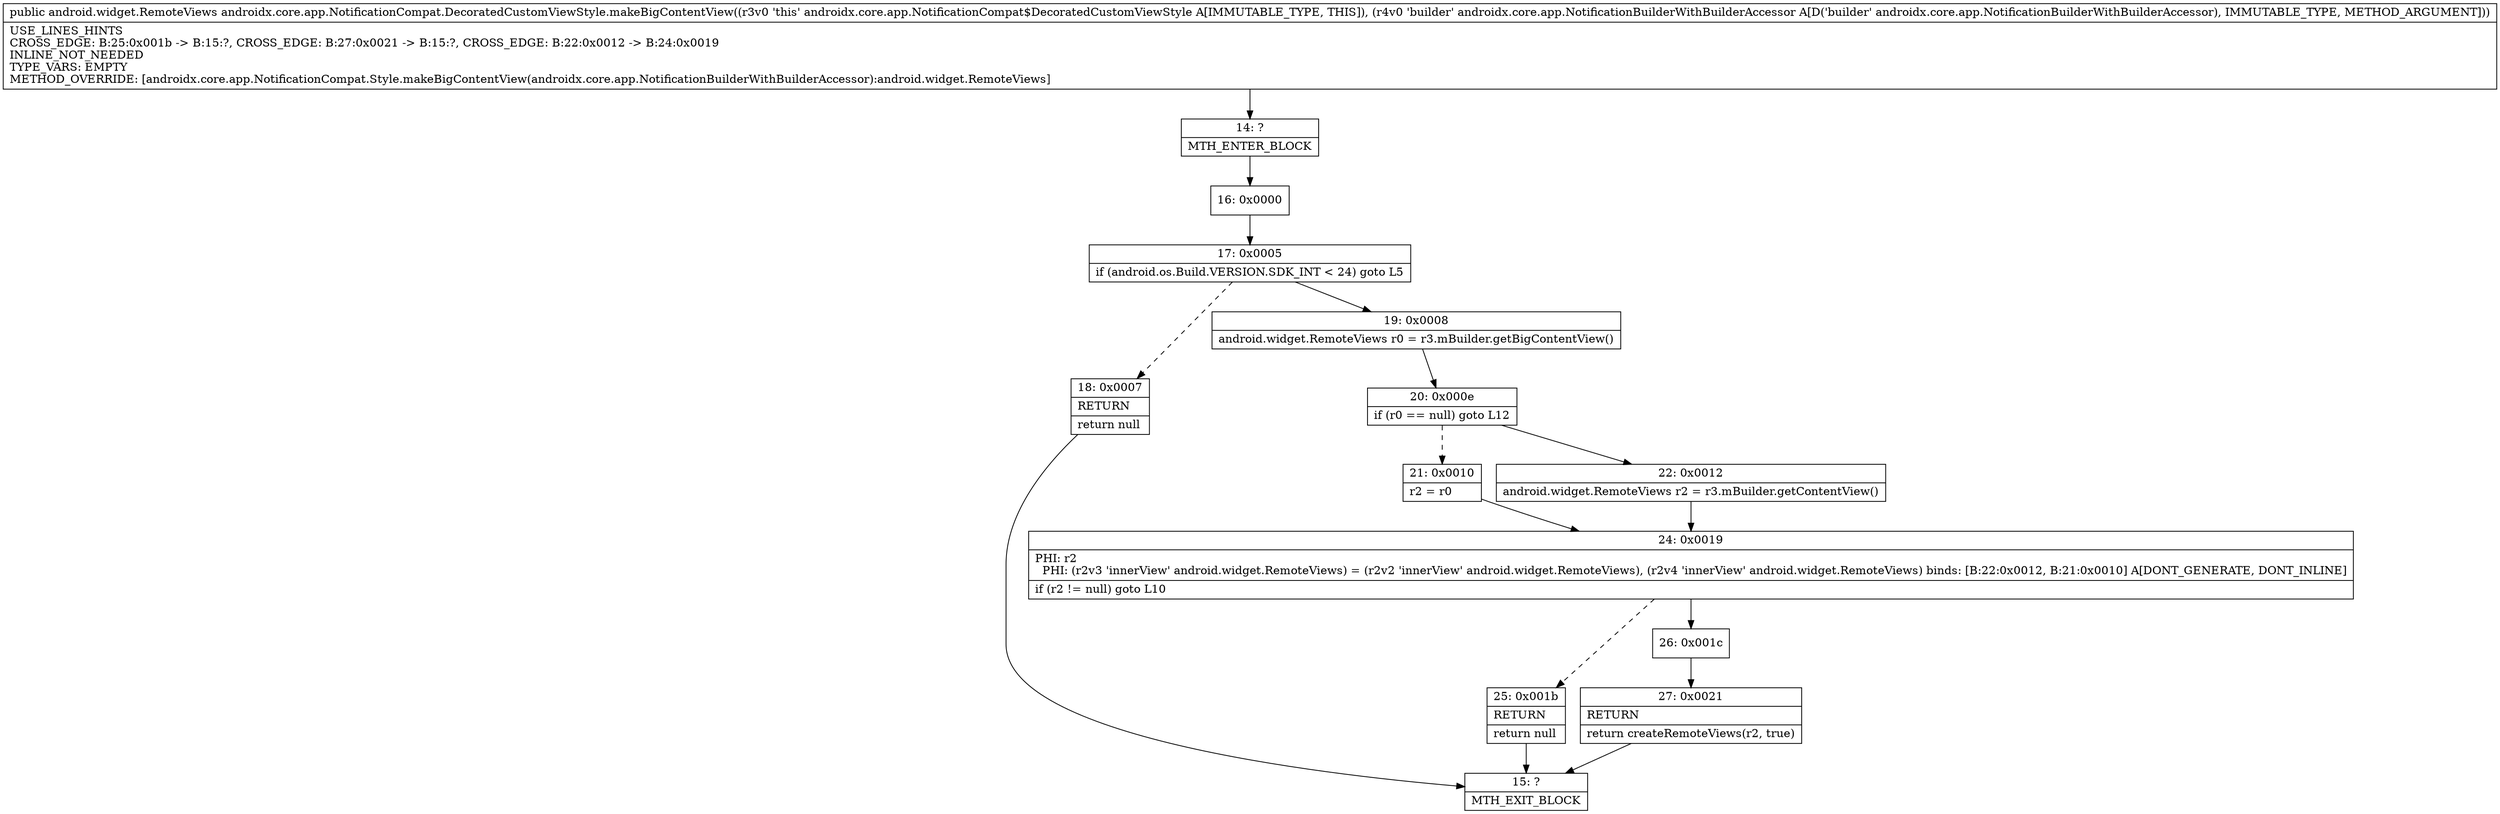 digraph "CFG forandroidx.core.app.NotificationCompat.DecoratedCustomViewStyle.makeBigContentView(Landroidx\/core\/app\/NotificationBuilderWithBuilderAccessor;)Landroid\/widget\/RemoteViews;" {
Node_14 [shape=record,label="{14\:\ ?|MTH_ENTER_BLOCK\l}"];
Node_16 [shape=record,label="{16\:\ 0x0000}"];
Node_17 [shape=record,label="{17\:\ 0x0005|if (android.os.Build.VERSION.SDK_INT \< 24) goto L5\l}"];
Node_18 [shape=record,label="{18\:\ 0x0007|RETURN\l|return null\l}"];
Node_15 [shape=record,label="{15\:\ ?|MTH_EXIT_BLOCK\l}"];
Node_19 [shape=record,label="{19\:\ 0x0008|android.widget.RemoteViews r0 = r3.mBuilder.getBigContentView()\l}"];
Node_20 [shape=record,label="{20\:\ 0x000e|if (r0 == null) goto L12\l}"];
Node_21 [shape=record,label="{21\:\ 0x0010|r2 = r0\l}"];
Node_24 [shape=record,label="{24\:\ 0x0019|PHI: r2 \l  PHI: (r2v3 'innerView' android.widget.RemoteViews) = (r2v2 'innerView' android.widget.RemoteViews), (r2v4 'innerView' android.widget.RemoteViews) binds: [B:22:0x0012, B:21:0x0010] A[DONT_GENERATE, DONT_INLINE]\l|if (r2 != null) goto L10\l}"];
Node_25 [shape=record,label="{25\:\ 0x001b|RETURN\l|return null\l}"];
Node_26 [shape=record,label="{26\:\ 0x001c}"];
Node_27 [shape=record,label="{27\:\ 0x0021|RETURN\l|return createRemoteViews(r2, true)\l}"];
Node_22 [shape=record,label="{22\:\ 0x0012|android.widget.RemoteViews r2 = r3.mBuilder.getContentView()\l}"];
MethodNode[shape=record,label="{public android.widget.RemoteViews androidx.core.app.NotificationCompat.DecoratedCustomViewStyle.makeBigContentView((r3v0 'this' androidx.core.app.NotificationCompat$DecoratedCustomViewStyle A[IMMUTABLE_TYPE, THIS]), (r4v0 'builder' androidx.core.app.NotificationBuilderWithBuilderAccessor A[D('builder' androidx.core.app.NotificationBuilderWithBuilderAccessor), IMMUTABLE_TYPE, METHOD_ARGUMENT]))  | USE_LINES_HINTS\lCROSS_EDGE: B:25:0x001b \-\> B:15:?, CROSS_EDGE: B:27:0x0021 \-\> B:15:?, CROSS_EDGE: B:22:0x0012 \-\> B:24:0x0019\lINLINE_NOT_NEEDED\lTYPE_VARS: EMPTY\lMETHOD_OVERRIDE: [androidx.core.app.NotificationCompat.Style.makeBigContentView(androidx.core.app.NotificationBuilderWithBuilderAccessor):android.widget.RemoteViews]\l}"];
MethodNode -> Node_14;Node_14 -> Node_16;
Node_16 -> Node_17;
Node_17 -> Node_18[style=dashed];
Node_17 -> Node_19;
Node_18 -> Node_15;
Node_19 -> Node_20;
Node_20 -> Node_21[style=dashed];
Node_20 -> Node_22;
Node_21 -> Node_24;
Node_24 -> Node_25[style=dashed];
Node_24 -> Node_26;
Node_25 -> Node_15;
Node_26 -> Node_27;
Node_27 -> Node_15;
Node_22 -> Node_24;
}

